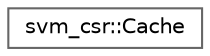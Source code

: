 digraph "Graphical Class Hierarchy"
{
 // LATEX_PDF_SIZE
  bgcolor="transparent";
  edge [fontname=Helvetica,fontsize=10,labelfontname=Helvetica,labelfontsize=10];
  node [fontname=Helvetica,fontsize=10,shape=box,height=0.2,width=0.4];
  rankdir="LR";
  Node0 [id="Node000000",label="svm_csr::Cache",height=0.2,width=0.4,color="grey40", fillcolor="white", style="filled",URL="$d8/d48/classsvm__csr_1_1Cache.html",tooltip=" "];
}

